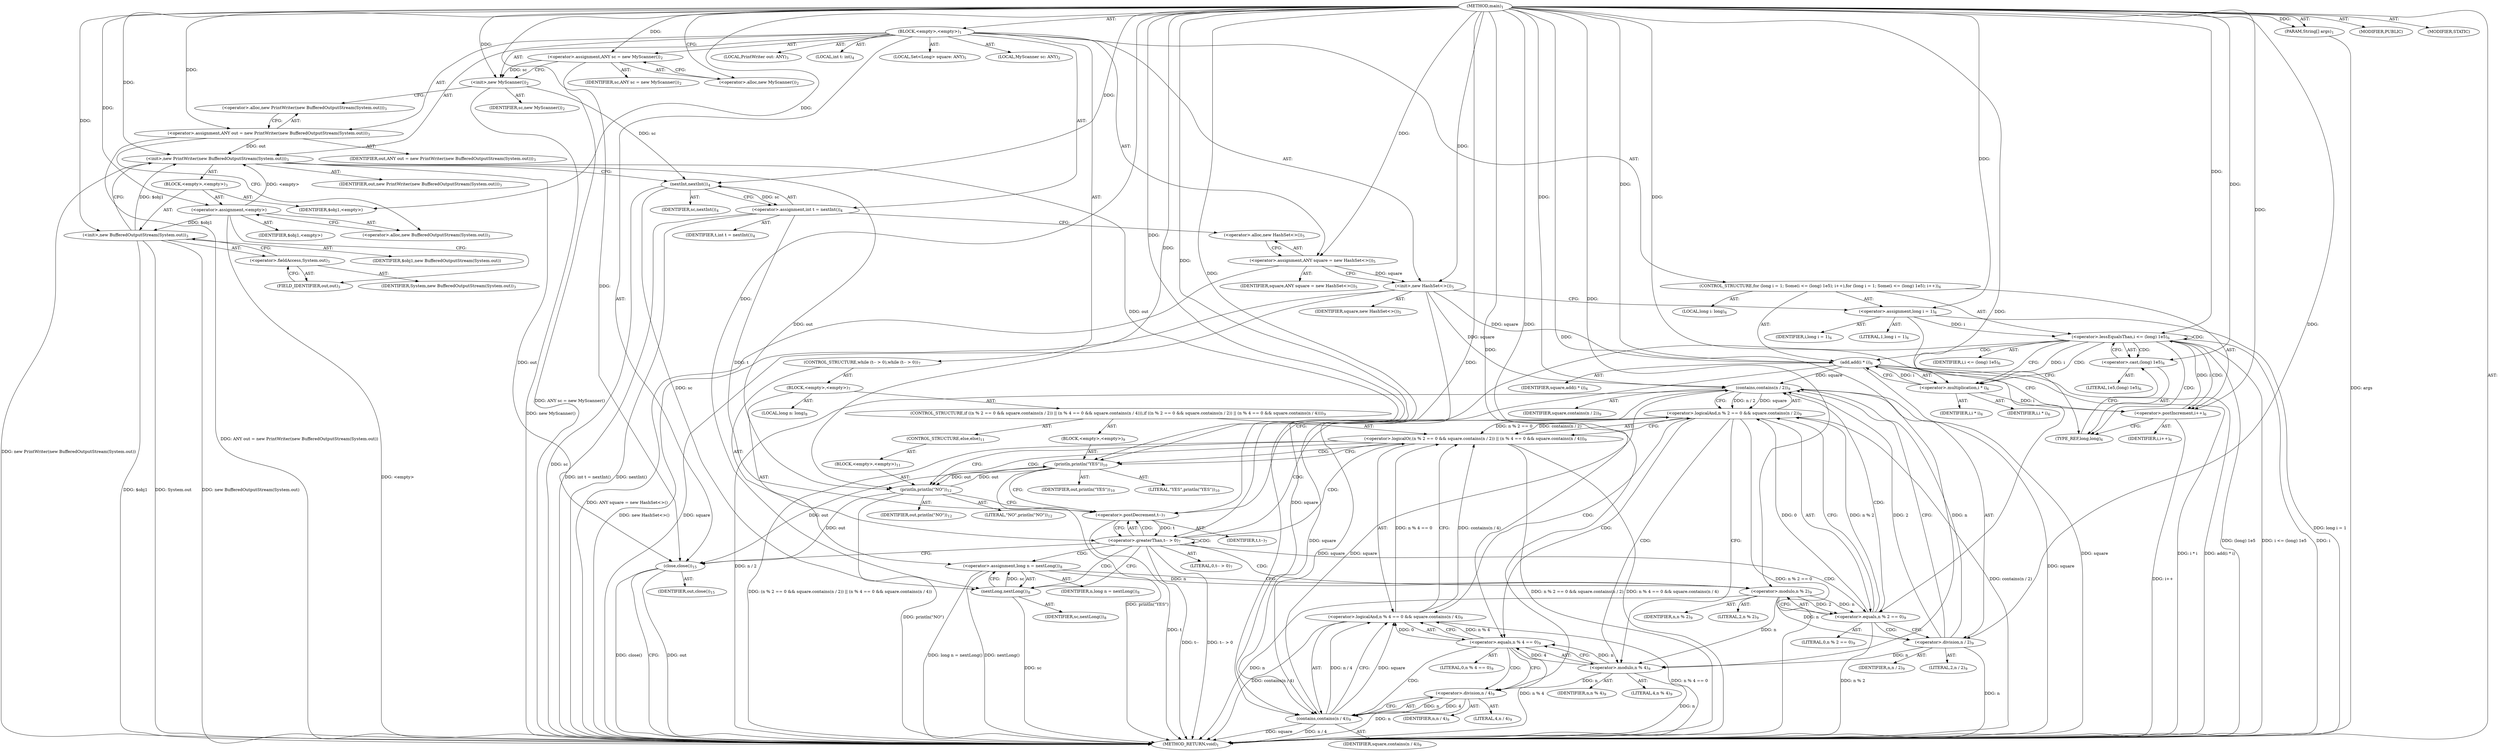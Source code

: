 digraph "main" {  
"23" [label = <(METHOD,main)<SUB>1</SUB>> ]
"24" [label = <(PARAM,String[] args)<SUB>1</SUB>> ]
"25" [label = <(BLOCK,&lt;empty&gt;,&lt;empty&gt;)<SUB>1</SUB>> ]
"4" [label = <(LOCAL,MyScanner sc: ANY)<SUB>2</SUB>> ]
"26" [label = <(&lt;operator&gt;.assignment,ANY sc = new MyScanner())<SUB>2</SUB>> ]
"27" [label = <(IDENTIFIER,sc,ANY sc = new MyScanner())<SUB>2</SUB>> ]
"28" [label = <(&lt;operator&gt;.alloc,new MyScanner())<SUB>2</SUB>> ]
"29" [label = <(&lt;init&gt;,new MyScanner())<SUB>2</SUB>> ]
"3" [label = <(IDENTIFIER,sc,new MyScanner())<SUB>2</SUB>> ]
"6" [label = <(LOCAL,PrintWriter out: ANY)<SUB>3</SUB>> ]
"30" [label = <(&lt;operator&gt;.assignment,ANY out = new PrintWriter(new BufferedOutputStream(System.out)))<SUB>3</SUB>> ]
"31" [label = <(IDENTIFIER,out,ANY out = new PrintWriter(new BufferedOutputStream(System.out)))<SUB>3</SUB>> ]
"32" [label = <(&lt;operator&gt;.alloc,new PrintWriter(new BufferedOutputStream(System.out)))<SUB>3</SUB>> ]
"33" [label = <(&lt;init&gt;,new PrintWriter(new BufferedOutputStream(System.out)))<SUB>3</SUB>> ]
"5" [label = <(IDENTIFIER,out,new PrintWriter(new BufferedOutputStream(System.out)))<SUB>3</SUB>> ]
"34" [label = <(BLOCK,&lt;empty&gt;,&lt;empty&gt;)<SUB>3</SUB>> ]
"35" [label = <(&lt;operator&gt;.assignment,&lt;empty&gt;)> ]
"36" [label = <(IDENTIFIER,$obj1,&lt;empty&gt;)> ]
"37" [label = <(&lt;operator&gt;.alloc,new BufferedOutputStream(System.out))<SUB>3</SUB>> ]
"38" [label = <(&lt;init&gt;,new BufferedOutputStream(System.out))<SUB>3</SUB>> ]
"39" [label = <(IDENTIFIER,$obj1,new BufferedOutputStream(System.out))> ]
"40" [label = <(&lt;operator&gt;.fieldAccess,System.out)<SUB>3</SUB>> ]
"41" [label = <(IDENTIFIER,System,new BufferedOutputStream(System.out))<SUB>3</SUB>> ]
"42" [label = <(FIELD_IDENTIFIER,out,out)<SUB>3</SUB>> ]
"43" [label = <(IDENTIFIER,$obj1,&lt;empty&gt;)> ]
"44" [label = <(LOCAL,int t: int)<SUB>4</SUB>> ]
"45" [label = <(&lt;operator&gt;.assignment,int t = nextInt())<SUB>4</SUB>> ]
"46" [label = <(IDENTIFIER,t,int t = nextInt())<SUB>4</SUB>> ]
"47" [label = <(nextInt,nextInt())<SUB>4</SUB>> ]
"48" [label = <(IDENTIFIER,sc,nextInt())<SUB>4</SUB>> ]
"8" [label = <(LOCAL,Set&lt;Long&gt; square: ANY)<SUB>5</SUB>> ]
"49" [label = <(&lt;operator&gt;.assignment,ANY square = new HashSet&lt;&gt;())<SUB>5</SUB>> ]
"50" [label = <(IDENTIFIER,square,ANY square = new HashSet&lt;&gt;())<SUB>5</SUB>> ]
"51" [label = <(&lt;operator&gt;.alloc,new HashSet&lt;&gt;())<SUB>5</SUB>> ]
"52" [label = <(&lt;init&gt;,new HashSet&lt;&gt;())<SUB>5</SUB>> ]
"7" [label = <(IDENTIFIER,square,new HashSet&lt;&gt;())<SUB>5</SUB>> ]
"53" [label = <(CONTROL_STRUCTURE,for (long i = 1; Some(i &lt;= (long) 1e5); i++),for (long i = 1; Some(i &lt;= (long) 1e5); i++))<SUB>6</SUB>> ]
"54" [label = <(LOCAL,long i: long)<SUB>6</SUB>> ]
"55" [label = <(&lt;operator&gt;.assignment,long i = 1)<SUB>6</SUB>> ]
"56" [label = <(IDENTIFIER,i,long i = 1)<SUB>6</SUB>> ]
"57" [label = <(LITERAL,1,long i = 1)<SUB>6</SUB>> ]
"58" [label = <(&lt;operator&gt;.lessEqualsThan,i &lt;= (long) 1e5)<SUB>6</SUB>> ]
"59" [label = <(IDENTIFIER,i,i &lt;= (long) 1e5)<SUB>6</SUB>> ]
"60" [label = <(&lt;operator&gt;.cast,(long) 1e5)<SUB>6</SUB>> ]
"61" [label = <(TYPE_REF,long,long)<SUB>6</SUB>> ]
"62" [label = <(LITERAL,1e5,(long) 1e5)<SUB>6</SUB>> ]
"63" [label = <(&lt;operator&gt;.postIncrement,i++)<SUB>6</SUB>> ]
"64" [label = <(IDENTIFIER,i,i++)<SUB>6</SUB>> ]
"65" [label = <(add,add(i * i))<SUB>6</SUB>> ]
"66" [label = <(IDENTIFIER,square,add(i * i))<SUB>6</SUB>> ]
"67" [label = <(&lt;operator&gt;.multiplication,i * i)<SUB>6</SUB>> ]
"68" [label = <(IDENTIFIER,i,i * i)<SUB>6</SUB>> ]
"69" [label = <(IDENTIFIER,i,i * i)<SUB>6</SUB>> ]
"70" [label = <(CONTROL_STRUCTURE,while (t-- &gt; 0),while (t-- &gt; 0))<SUB>7</SUB>> ]
"71" [label = <(&lt;operator&gt;.greaterThan,t-- &gt; 0)<SUB>7</SUB>> ]
"72" [label = <(&lt;operator&gt;.postDecrement,t--)<SUB>7</SUB>> ]
"73" [label = <(IDENTIFIER,t,t--)<SUB>7</SUB>> ]
"74" [label = <(LITERAL,0,t-- &gt; 0)<SUB>7</SUB>> ]
"75" [label = <(BLOCK,&lt;empty&gt;,&lt;empty&gt;)<SUB>7</SUB>> ]
"76" [label = <(LOCAL,long n: long)<SUB>8</SUB>> ]
"77" [label = <(&lt;operator&gt;.assignment,long n = nextLong())<SUB>8</SUB>> ]
"78" [label = <(IDENTIFIER,n,long n = nextLong())<SUB>8</SUB>> ]
"79" [label = <(nextLong,nextLong())<SUB>8</SUB>> ]
"80" [label = <(IDENTIFIER,sc,nextLong())<SUB>8</SUB>> ]
"81" [label = <(CONTROL_STRUCTURE,if ((n % 2 == 0 &amp;&amp; square.contains(n / 2)) || (n % 4 == 0 &amp;&amp; square.contains(n / 4))),if ((n % 2 == 0 &amp;&amp; square.contains(n / 2)) || (n % 4 == 0 &amp;&amp; square.contains(n / 4))))<SUB>9</SUB>> ]
"82" [label = <(&lt;operator&gt;.logicalOr,(n % 2 == 0 &amp;&amp; square.contains(n / 2)) || (n % 4 == 0 &amp;&amp; square.contains(n / 4)))<SUB>9</SUB>> ]
"83" [label = <(&lt;operator&gt;.logicalAnd,n % 2 == 0 &amp;&amp; square.contains(n / 2))<SUB>9</SUB>> ]
"84" [label = <(&lt;operator&gt;.equals,n % 2 == 0)<SUB>9</SUB>> ]
"85" [label = <(&lt;operator&gt;.modulo,n % 2)<SUB>9</SUB>> ]
"86" [label = <(IDENTIFIER,n,n % 2)<SUB>9</SUB>> ]
"87" [label = <(LITERAL,2,n % 2)<SUB>9</SUB>> ]
"88" [label = <(LITERAL,0,n % 2 == 0)<SUB>9</SUB>> ]
"89" [label = <(contains,contains(n / 2))<SUB>9</SUB>> ]
"90" [label = <(IDENTIFIER,square,contains(n / 2))<SUB>9</SUB>> ]
"91" [label = <(&lt;operator&gt;.division,n / 2)<SUB>9</SUB>> ]
"92" [label = <(IDENTIFIER,n,n / 2)<SUB>9</SUB>> ]
"93" [label = <(LITERAL,2,n / 2)<SUB>9</SUB>> ]
"94" [label = <(&lt;operator&gt;.logicalAnd,n % 4 == 0 &amp;&amp; square.contains(n / 4))<SUB>9</SUB>> ]
"95" [label = <(&lt;operator&gt;.equals,n % 4 == 0)<SUB>9</SUB>> ]
"96" [label = <(&lt;operator&gt;.modulo,n % 4)<SUB>9</SUB>> ]
"97" [label = <(IDENTIFIER,n,n % 4)<SUB>9</SUB>> ]
"98" [label = <(LITERAL,4,n % 4)<SUB>9</SUB>> ]
"99" [label = <(LITERAL,0,n % 4 == 0)<SUB>9</SUB>> ]
"100" [label = <(contains,contains(n / 4))<SUB>9</SUB>> ]
"101" [label = <(IDENTIFIER,square,contains(n / 4))<SUB>9</SUB>> ]
"102" [label = <(&lt;operator&gt;.division,n / 4)<SUB>9</SUB>> ]
"103" [label = <(IDENTIFIER,n,n / 4)<SUB>9</SUB>> ]
"104" [label = <(LITERAL,4,n / 4)<SUB>9</SUB>> ]
"105" [label = <(BLOCK,&lt;empty&gt;,&lt;empty&gt;)<SUB>9</SUB>> ]
"106" [label = <(println,println(&quot;YES&quot;))<SUB>10</SUB>> ]
"107" [label = <(IDENTIFIER,out,println(&quot;YES&quot;))<SUB>10</SUB>> ]
"108" [label = <(LITERAL,&quot;YES&quot;,println(&quot;YES&quot;))<SUB>10</SUB>> ]
"109" [label = <(CONTROL_STRUCTURE,else,else)<SUB>11</SUB>> ]
"110" [label = <(BLOCK,&lt;empty&gt;,&lt;empty&gt;)<SUB>11</SUB>> ]
"111" [label = <(println,println(&quot;NO&quot;))<SUB>12</SUB>> ]
"112" [label = <(IDENTIFIER,out,println(&quot;NO&quot;))<SUB>12</SUB>> ]
"113" [label = <(LITERAL,&quot;NO&quot;,println(&quot;NO&quot;))<SUB>12</SUB>> ]
"114" [label = <(close,close())<SUB>15</SUB>> ]
"115" [label = <(IDENTIFIER,out,close())<SUB>15</SUB>> ]
"116" [label = <(MODIFIER,PUBLIC)> ]
"117" [label = <(MODIFIER,STATIC)> ]
"118" [label = <(METHOD_RETURN,void)<SUB>1</SUB>> ]
  "23" -> "24"  [ label = "AST: "] 
  "23" -> "25"  [ label = "AST: "] 
  "23" -> "116"  [ label = "AST: "] 
  "23" -> "117"  [ label = "AST: "] 
  "23" -> "118"  [ label = "AST: "] 
  "25" -> "4"  [ label = "AST: "] 
  "25" -> "26"  [ label = "AST: "] 
  "25" -> "29"  [ label = "AST: "] 
  "25" -> "6"  [ label = "AST: "] 
  "25" -> "30"  [ label = "AST: "] 
  "25" -> "33"  [ label = "AST: "] 
  "25" -> "44"  [ label = "AST: "] 
  "25" -> "45"  [ label = "AST: "] 
  "25" -> "8"  [ label = "AST: "] 
  "25" -> "49"  [ label = "AST: "] 
  "25" -> "52"  [ label = "AST: "] 
  "25" -> "53"  [ label = "AST: "] 
  "25" -> "70"  [ label = "AST: "] 
  "25" -> "114"  [ label = "AST: "] 
  "26" -> "27"  [ label = "AST: "] 
  "26" -> "28"  [ label = "AST: "] 
  "29" -> "3"  [ label = "AST: "] 
  "30" -> "31"  [ label = "AST: "] 
  "30" -> "32"  [ label = "AST: "] 
  "33" -> "5"  [ label = "AST: "] 
  "33" -> "34"  [ label = "AST: "] 
  "34" -> "35"  [ label = "AST: "] 
  "34" -> "38"  [ label = "AST: "] 
  "34" -> "43"  [ label = "AST: "] 
  "35" -> "36"  [ label = "AST: "] 
  "35" -> "37"  [ label = "AST: "] 
  "38" -> "39"  [ label = "AST: "] 
  "38" -> "40"  [ label = "AST: "] 
  "40" -> "41"  [ label = "AST: "] 
  "40" -> "42"  [ label = "AST: "] 
  "45" -> "46"  [ label = "AST: "] 
  "45" -> "47"  [ label = "AST: "] 
  "47" -> "48"  [ label = "AST: "] 
  "49" -> "50"  [ label = "AST: "] 
  "49" -> "51"  [ label = "AST: "] 
  "52" -> "7"  [ label = "AST: "] 
  "53" -> "54"  [ label = "AST: "] 
  "53" -> "55"  [ label = "AST: "] 
  "53" -> "58"  [ label = "AST: "] 
  "53" -> "63"  [ label = "AST: "] 
  "53" -> "65"  [ label = "AST: "] 
  "55" -> "56"  [ label = "AST: "] 
  "55" -> "57"  [ label = "AST: "] 
  "58" -> "59"  [ label = "AST: "] 
  "58" -> "60"  [ label = "AST: "] 
  "60" -> "61"  [ label = "AST: "] 
  "60" -> "62"  [ label = "AST: "] 
  "63" -> "64"  [ label = "AST: "] 
  "65" -> "66"  [ label = "AST: "] 
  "65" -> "67"  [ label = "AST: "] 
  "67" -> "68"  [ label = "AST: "] 
  "67" -> "69"  [ label = "AST: "] 
  "70" -> "71"  [ label = "AST: "] 
  "70" -> "75"  [ label = "AST: "] 
  "71" -> "72"  [ label = "AST: "] 
  "71" -> "74"  [ label = "AST: "] 
  "72" -> "73"  [ label = "AST: "] 
  "75" -> "76"  [ label = "AST: "] 
  "75" -> "77"  [ label = "AST: "] 
  "75" -> "81"  [ label = "AST: "] 
  "77" -> "78"  [ label = "AST: "] 
  "77" -> "79"  [ label = "AST: "] 
  "79" -> "80"  [ label = "AST: "] 
  "81" -> "82"  [ label = "AST: "] 
  "81" -> "105"  [ label = "AST: "] 
  "81" -> "109"  [ label = "AST: "] 
  "82" -> "83"  [ label = "AST: "] 
  "82" -> "94"  [ label = "AST: "] 
  "83" -> "84"  [ label = "AST: "] 
  "83" -> "89"  [ label = "AST: "] 
  "84" -> "85"  [ label = "AST: "] 
  "84" -> "88"  [ label = "AST: "] 
  "85" -> "86"  [ label = "AST: "] 
  "85" -> "87"  [ label = "AST: "] 
  "89" -> "90"  [ label = "AST: "] 
  "89" -> "91"  [ label = "AST: "] 
  "91" -> "92"  [ label = "AST: "] 
  "91" -> "93"  [ label = "AST: "] 
  "94" -> "95"  [ label = "AST: "] 
  "94" -> "100"  [ label = "AST: "] 
  "95" -> "96"  [ label = "AST: "] 
  "95" -> "99"  [ label = "AST: "] 
  "96" -> "97"  [ label = "AST: "] 
  "96" -> "98"  [ label = "AST: "] 
  "100" -> "101"  [ label = "AST: "] 
  "100" -> "102"  [ label = "AST: "] 
  "102" -> "103"  [ label = "AST: "] 
  "102" -> "104"  [ label = "AST: "] 
  "105" -> "106"  [ label = "AST: "] 
  "106" -> "107"  [ label = "AST: "] 
  "106" -> "108"  [ label = "AST: "] 
  "109" -> "110"  [ label = "AST: "] 
  "110" -> "111"  [ label = "AST: "] 
  "111" -> "112"  [ label = "AST: "] 
  "111" -> "113"  [ label = "AST: "] 
  "114" -> "115"  [ label = "AST: "] 
  "26" -> "29"  [ label = "CFG: "] 
  "29" -> "32"  [ label = "CFG: "] 
  "30" -> "37"  [ label = "CFG: "] 
  "33" -> "47"  [ label = "CFG: "] 
  "45" -> "51"  [ label = "CFG: "] 
  "49" -> "52"  [ label = "CFG: "] 
  "52" -> "55"  [ label = "CFG: "] 
  "114" -> "118"  [ label = "CFG: "] 
  "28" -> "26"  [ label = "CFG: "] 
  "32" -> "30"  [ label = "CFG: "] 
  "47" -> "45"  [ label = "CFG: "] 
  "51" -> "49"  [ label = "CFG: "] 
  "55" -> "61"  [ label = "CFG: "] 
  "58" -> "67"  [ label = "CFG: "] 
  "58" -> "72"  [ label = "CFG: "] 
  "63" -> "61"  [ label = "CFG: "] 
  "65" -> "63"  [ label = "CFG: "] 
  "71" -> "79"  [ label = "CFG: "] 
  "71" -> "114"  [ label = "CFG: "] 
  "35" -> "42"  [ label = "CFG: "] 
  "38" -> "33"  [ label = "CFG: "] 
  "60" -> "58"  [ label = "CFG: "] 
  "67" -> "65"  [ label = "CFG: "] 
  "72" -> "71"  [ label = "CFG: "] 
  "77" -> "85"  [ label = "CFG: "] 
  "37" -> "35"  [ label = "CFG: "] 
  "40" -> "38"  [ label = "CFG: "] 
  "61" -> "60"  [ label = "CFG: "] 
  "79" -> "77"  [ label = "CFG: "] 
  "82" -> "106"  [ label = "CFG: "] 
  "82" -> "111"  [ label = "CFG: "] 
  "42" -> "40"  [ label = "CFG: "] 
  "83" -> "82"  [ label = "CFG: "] 
  "83" -> "96"  [ label = "CFG: "] 
  "94" -> "82"  [ label = "CFG: "] 
  "106" -> "72"  [ label = "CFG: "] 
  "84" -> "83"  [ label = "CFG: "] 
  "84" -> "91"  [ label = "CFG: "] 
  "89" -> "83"  [ label = "CFG: "] 
  "95" -> "94"  [ label = "CFG: "] 
  "95" -> "102"  [ label = "CFG: "] 
  "100" -> "94"  [ label = "CFG: "] 
  "111" -> "72"  [ label = "CFG: "] 
  "85" -> "84"  [ label = "CFG: "] 
  "91" -> "89"  [ label = "CFG: "] 
  "96" -> "95"  [ label = "CFG: "] 
  "102" -> "100"  [ label = "CFG: "] 
  "23" -> "28"  [ label = "CFG: "] 
  "24" -> "118"  [ label = "DDG: args"] 
  "26" -> "118"  [ label = "DDG: ANY sc = new MyScanner()"] 
  "29" -> "118"  [ label = "DDG: new MyScanner()"] 
  "30" -> "118"  [ label = "DDG: ANY out = new PrintWriter(new BufferedOutputStream(System.out))"] 
  "35" -> "118"  [ label = "DDG: &lt;empty&gt;"] 
  "38" -> "118"  [ label = "DDG: $obj1"] 
  "38" -> "118"  [ label = "DDG: System.out"] 
  "38" -> "118"  [ label = "DDG: new BufferedOutputStream(System.out)"] 
  "33" -> "118"  [ label = "DDG: new PrintWriter(new BufferedOutputStream(System.out))"] 
  "47" -> "118"  [ label = "DDG: sc"] 
  "45" -> "118"  [ label = "DDG: nextInt()"] 
  "45" -> "118"  [ label = "DDG: int t = nextInt()"] 
  "49" -> "118"  [ label = "DDG: ANY square = new HashSet&lt;&gt;()"] 
  "52" -> "118"  [ label = "DDG: square"] 
  "52" -> "118"  [ label = "DDG: new HashSet&lt;&gt;()"] 
  "55" -> "118"  [ label = "DDG: long i = 1"] 
  "58" -> "118"  [ label = "DDG: i"] 
  "58" -> "118"  [ label = "DDG: (long) 1e5"] 
  "58" -> "118"  [ label = "DDG: i &lt;= (long) 1e5"] 
  "72" -> "118"  [ label = "DDG: t"] 
  "71" -> "118"  [ label = "DDG: t--"] 
  "71" -> "118"  [ label = "DDG: t-- &gt; 0"] 
  "114" -> "118"  [ label = "DDG: out"] 
  "114" -> "118"  [ label = "DDG: close()"] 
  "79" -> "118"  [ label = "DDG: sc"] 
  "77" -> "118"  [ label = "DDG: nextLong()"] 
  "77" -> "118"  [ label = "DDG: long n = nextLong()"] 
  "85" -> "118"  [ label = "DDG: n"] 
  "84" -> "118"  [ label = "DDG: n % 2"] 
  "83" -> "118"  [ label = "DDG: n % 2 == 0"] 
  "89" -> "118"  [ label = "DDG: square"] 
  "91" -> "118"  [ label = "DDG: n"] 
  "89" -> "118"  [ label = "DDG: n / 2"] 
  "83" -> "118"  [ label = "DDG: contains(n / 2)"] 
  "82" -> "118"  [ label = "DDG: n % 2 == 0 &amp;&amp; square.contains(n / 2)"] 
  "96" -> "118"  [ label = "DDG: n"] 
  "95" -> "118"  [ label = "DDG: n % 4"] 
  "94" -> "118"  [ label = "DDG: n % 4 == 0"] 
  "100" -> "118"  [ label = "DDG: square"] 
  "102" -> "118"  [ label = "DDG: n"] 
  "100" -> "118"  [ label = "DDG: n / 4"] 
  "94" -> "118"  [ label = "DDG: contains(n / 4)"] 
  "82" -> "118"  [ label = "DDG: n % 4 == 0 &amp;&amp; square.contains(n / 4)"] 
  "82" -> "118"  [ label = "DDG: (n % 2 == 0 &amp;&amp; square.contains(n / 2)) || (n % 4 == 0 &amp;&amp; square.contains(n / 4))"] 
  "111" -> "118"  [ label = "DDG: println(&quot;NO&quot;)"] 
  "106" -> "118"  [ label = "DDG: println(&quot;YES&quot;)"] 
  "65" -> "118"  [ label = "DDG: square"] 
  "65" -> "118"  [ label = "DDG: i * i"] 
  "65" -> "118"  [ label = "DDG: add(i * i)"] 
  "63" -> "118"  [ label = "DDG: i++"] 
  "23" -> "24"  [ label = "DDG: "] 
  "23" -> "26"  [ label = "DDG: "] 
  "23" -> "30"  [ label = "DDG: "] 
  "47" -> "45"  [ label = "DDG: sc"] 
  "23" -> "49"  [ label = "DDG: "] 
  "26" -> "29"  [ label = "DDG: sc"] 
  "23" -> "29"  [ label = "DDG: "] 
  "30" -> "33"  [ label = "DDG: out"] 
  "23" -> "33"  [ label = "DDG: "] 
  "35" -> "33"  [ label = "DDG: &lt;empty&gt;"] 
  "38" -> "33"  [ label = "DDG: $obj1"] 
  "49" -> "52"  [ label = "DDG: square"] 
  "23" -> "52"  [ label = "DDG: "] 
  "23" -> "55"  [ label = "DDG: "] 
  "33" -> "114"  [ label = "DDG: out"] 
  "111" -> "114"  [ label = "DDG: out"] 
  "106" -> "114"  [ label = "DDG: out"] 
  "23" -> "114"  [ label = "DDG: "] 
  "23" -> "35"  [ label = "DDG: "] 
  "23" -> "43"  [ label = "DDG: "] 
  "29" -> "47"  [ label = "DDG: sc"] 
  "23" -> "47"  [ label = "DDG: "] 
  "55" -> "58"  [ label = "DDG: i"] 
  "63" -> "58"  [ label = "DDG: i"] 
  "23" -> "58"  [ label = "DDG: "] 
  "67" -> "63"  [ label = "DDG: i"] 
  "23" -> "63"  [ label = "DDG: "] 
  "52" -> "65"  [ label = "DDG: square"] 
  "23" -> "65"  [ label = "DDG: "] 
  "67" -> "65"  [ label = "DDG: i"] 
  "72" -> "71"  [ label = "DDG: t"] 
  "23" -> "71"  [ label = "DDG: "] 
  "79" -> "77"  [ label = "DDG: sc"] 
  "35" -> "38"  [ label = "DDG: $obj1"] 
  "23" -> "38"  [ label = "DDG: "] 
  "23" -> "60"  [ label = "DDG: "] 
  "58" -> "67"  [ label = "DDG: i"] 
  "23" -> "67"  [ label = "DDG: "] 
  "45" -> "72"  [ label = "DDG: t"] 
  "23" -> "72"  [ label = "DDG: "] 
  "47" -> "79"  [ label = "DDG: sc"] 
  "23" -> "79"  [ label = "DDG: "] 
  "83" -> "82"  [ label = "DDG: n % 2 == 0"] 
  "83" -> "82"  [ label = "DDG: contains(n / 2)"] 
  "94" -> "82"  [ label = "DDG: n % 4 == 0"] 
  "94" -> "82"  [ label = "DDG: contains(n / 4)"] 
  "84" -> "83"  [ label = "DDG: n % 2"] 
  "84" -> "83"  [ label = "DDG: 0"] 
  "89" -> "83"  [ label = "DDG: square"] 
  "89" -> "83"  [ label = "DDG: n / 2"] 
  "95" -> "94"  [ label = "DDG: n % 4"] 
  "95" -> "94"  [ label = "DDG: 0"] 
  "100" -> "94"  [ label = "DDG: square"] 
  "100" -> "94"  [ label = "DDG: n / 4"] 
  "33" -> "106"  [ label = "DDG: out"] 
  "111" -> "106"  [ label = "DDG: out"] 
  "23" -> "106"  [ label = "DDG: "] 
  "85" -> "84"  [ label = "DDG: n"] 
  "85" -> "84"  [ label = "DDG: 2"] 
  "23" -> "84"  [ label = "DDG: "] 
  "52" -> "89"  [ label = "DDG: square"] 
  "100" -> "89"  [ label = "DDG: square"] 
  "65" -> "89"  [ label = "DDG: square"] 
  "23" -> "89"  [ label = "DDG: "] 
  "91" -> "89"  [ label = "DDG: n"] 
  "91" -> "89"  [ label = "DDG: 2"] 
  "96" -> "95"  [ label = "DDG: n"] 
  "96" -> "95"  [ label = "DDG: 4"] 
  "23" -> "95"  [ label = "DDG: "] 
  "52" -> "100"  [ label = "DDG: square"] 
  "89" -> "100"  [ label = "DDG: square"] 
  "65" -> "100"  [ label = "DDG: square"] 
  "23" -> "100"  [ label = "DDG: "] 
  "102" -> "100"  [ label = "DDG: n"] 
  "102" -> "100"  [ label = "DDG: 4"] 
  "33" -> "111"  [ label = "DDG: out"] 
  "106" -> "111"  [ label = "DDG: out"] 
  "23" -> "111"  [ label = "DDG: "] 
  "77" -> "85"  [ label = "DDG: n"] 
  "23" -> "85"  [ label = "DDG: "] 
  "85" -> "91"  [ label = "DDG: n"] 
  "23" -> "91"  [ label = "DDG: "] 
  "85" -> "96"  [ label = "DDG: n"] 
  "91" -> "96"  [ label = "DDG: n"] 
  "23" -> "96"  [ label = "DDG: "] 
  "96" -> "102"  [ label = "DDG: n"] 
  "23" -> "102"  [ label = "DDG: "] 
  "58" -> "60"  [ label = "CDG: "] 
  "58" -> "67"  [ label = "CDG: "] 
  "58" -> "65"  [ label = "CDG: "] 
  "58" -> "58"  [ label = "CDG: "] 
  "58" -> "61"  [ label = "CDG: "] 
  "58" -> "63"  [ label = "CDG: "] 
  "71" -> "77"  [ label = "CDG: "] 
  "71" -> "84"  [ label = "CDG: "] 
  "71" -> "85"  [ label = "CDG: "] 
  "71" -> "72"  [ label = "CDG: "] 
  "71" -> "82"  [ label = "CDG: "] 
  "71" -> "79"  [ label = "CDG: "] 
  "71" -> "83"  [ label = "CDG: "] 
  "71" -> "71"  [ label = "CDG: "] 
  "82" -> "106"  [ label = "CDG: "] 
  "82" -> "111"  [ label = "CDG: "] 
  "83" -> "94"  [ label = "CDG: "] 
  "83" -> "96"  [ label = "CDG: "] 
  "83" -> "95"  [ label = "CDG: "] 
  "84" -> "89"  [ label = "CDG: "] 
  "84" -> "91"  [ label = "CDG: "] 
  "95" -> "102"  [ label = "CDG: "] 
  "95" -> "100"  [ label = "CDG: "] 
}

